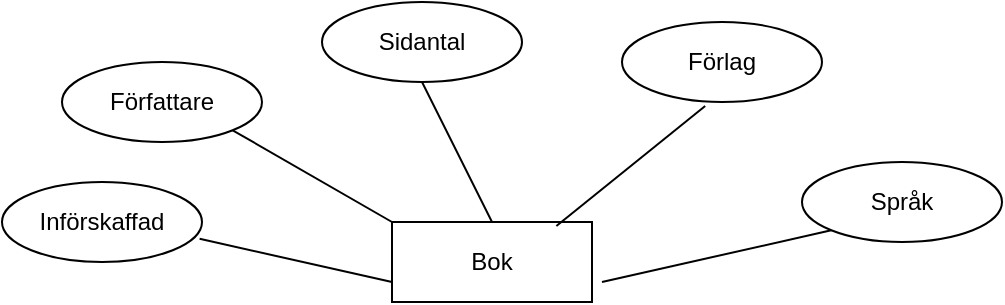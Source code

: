 <mxfile version="13.11.0" type="github">
  <diagram id="85_IgZHyugIZ9tiZPMlV" name="Page-1">
    <mxGraphModel dx="1038" dy="617" grid="1" gridSize="10" guides="1" tooltips="1" connect="1" arrows="1" fold="1" page="1" pageScale="1" pageWidth="850" pageHeight="1100" math="0" shadow="0">
      <root>
        <mxCell id="0" />
        <mxCell id="1" parent="0" />
        <mxCell id="6U5VEZpOiwuQzeDYIyCQ-1" value="Bok" style="whiteSpace=wrap;html=1;align=center;" parent="1" vertex="1">
          <mxGeometry x="375" y="260" width="100" height="40" as="geometry" />
        </mxCell>
        <mxCell id="6U5VEZpOiwuQzeDYIyCQ-3" value="Författare" style="ellipse;whiteSpace=wrap;html=1;align=center;" parent="1" vertex="1">
          <mxGeometry x="210" y="180" width="100" height="40" as="geometry" />
        </mxCell>
        <mxCell id="6U5VEZpOiwuQzeDYIyCQ-4" value="Sidantal" style="ellipse;whiteSpace=wrap;html=1;align=center;" parent="1" vertex="1">
          <mxGeometry x="340" y="150" width="100" height="40" as="geometry" />
        </mxCell>
        <mxCell id="6U5VEZpOiwuQzeDYIyCQ-5" value="Förlag" style="ellipse;whiteSpace=wrap;html=1;align=center;" parent="1" vertex="1">
          <mxGeometry x="490" y="160" width="100" height="40" as="geometry" />
        </mxCell>
        <mxCell id="6U5VEZpOiwuQzeDYIyCQ-6" value="Införskaffad" style="ellipse;whiteSpace=wrap;html=1;align=center;" parent="1" vertex="1">
          <mxGeometry x="180" y="240" width="100" height="40" as="geometry" />
        </mxCell>
        <mxCell id="6U5VEZpOiwuQzeDYIyCQ-7" value="Språk" style="ellipse;whiteSpace=wrap;html=1;align=center;" parent="1" vertex="1">
          <mxGeometry x="580" y="230" width="100" height="40" as="geometry" />
        </mxCell>
        <mxCell id="KLwTKIMUXPMPSgcIbldk-1" value="" style="endArrow=none;html=1;rounded=0;entryX=0;entryY=0.75;entryDx=0;entryDy=0;exitX=0.988;exitY=0.71;exitDx=0;exitDy=0;exitPerimeter=0;" edge="1" parent="1" source="6U5VEZpOiwuQzeDYIyCQ-6" target="6U5VEZpOiwuQzeDYIyCQ-1">
          <mxGeometry relative="1" as="geometry">
            <mxPoint x="280" y="300" as="sourcePoint" />
            <mxPoint x="440" y="300" as="targetPoint" />
          </mxGeometry>
        </mxCell>
        <mxCell id="KLwTKIMUXPMPSgcIbldk-2" value="" style="endArrow=none;html=1;rounded=0;entryX=0;entryY=1;entryDx=0;entryDy=0;" edge="1" parent="1" target="6U5VEZpOiwuQzeDYIyCQ-7">
          <mxGeometry relative="1" as="geometry">
            <mxPoint x="480" y="290" as="sourcePoint" />
            <mxPoint x="670" y="310" as="targetPoint" />
          </mxGeometry>
        </mxCell>
        <mxCell id="KLwTKIMUXPMPSgcIbldk-3" value="" style="endArrow=none;html=1;rounded=0;exitX=0.822;exitY=0.05;exitDx=0;exitDy=0;exitPerimeter=0;entryX=0.416;entryY=1.05;entryDx=0;entryDy=0;entryPerimeter=0;" edge="1" parent="1" source="6U5VEZpOiwuQzeDYIyCQ-1" target="6U5VEZpOiwuQzeDYIyCQ-5">
          <mxGeometry relative="1" as="geometry">
            <mxPoint x="370" y="220" as="sourcePoint" />
            <mxPoint x="530" y="210" as="targetPoint" />
          </mxGeometry>
        </mxCell>
        <mxCell id="KLwTKIMUXPMPSgcIbldk-4" value="" style="endArrow=none;html=1;rounded=0;exitX=1;exitY=1;exitDx=0;exitDy=0;entryX=0;entryY=0;entryDx=0;entryDy=0;" edge="1" parent="1" source="6U5VEZpOiwuQzeDYIyCQ-3" target="6U5VEZpOiwuQzeDYIyCQ-1">
          <mxGeometry relative="1" as="geometry">
            <mxPoint x="290" y="230" as="sourcePoint" />
            <mxPoint x="450" y="230" as="targetPoint" />
          </mxGeometry>
        </mxCell>
        <mxCell id="KLwTKIMUXPMPSgcIbldk-5" value="" style="endArrow=none;html=1;rounded=0;exitX=0.5;exitY=1;exitDx=0;exitDy=0;entryX=0.5;entryY=0;entryDx=0;entryDy=0;" edge="1" parent="1" source="6U5VEZpOiwuQzeDYIyCQ-4" target="6U5VEZpOiwuQzeDYIyCQ-1">
          <mxGeometry relative="1" as="geometry">
            <mxPoint x="320" y="220" as="sourcePoint" />
            <mxPoint x="480" y="220" as="targetPoint" />
          </mxGeometry>
        </mxCell>
      </root>
    </mxGraphModel>
  </diagram>
</mxfile>
